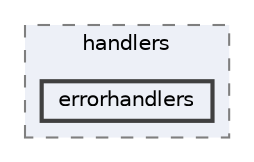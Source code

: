 digraph "/Users/nicolapanozzo/unibo/Kaunas Courses/Component Based Software Engineering/chesscom_api_wrapper/app/chesscomwrapper/src/handlers/errorhandlers"
{
 // LATEX_PDF_SIZE
  bgcolor="transparent";
  edge [fontname=Helvetica,fontsize=10,labelfontname=Helvetica,labelfontsize=10];
  node [fontname=Helvetica,fontsize=10,shape=box,height=0.2,width=0.4];
  compound=true
  subgraph clusterdir_5686efc8b5ddd35b6b727c343c338ca5 {
    graph [ bgcolor="#edf0f7", pencolor="grey50", label="handlers", fontname=Helvetica,fontsize=10 style="filled,dashed", URL="dir_5686efc8b5ddd35b6b727c343c338ca5.html",tooltip=""]
  dir_4155c2fd4905f9ed6d3b955603411e09 [label="errorhandlers", fillcolor="#edf0f7", color="grey25", style="filled,bold", URL="dir_4155c2fd4905f9ed6d3b955603411e09.html",tooltip=""];
  }
}

